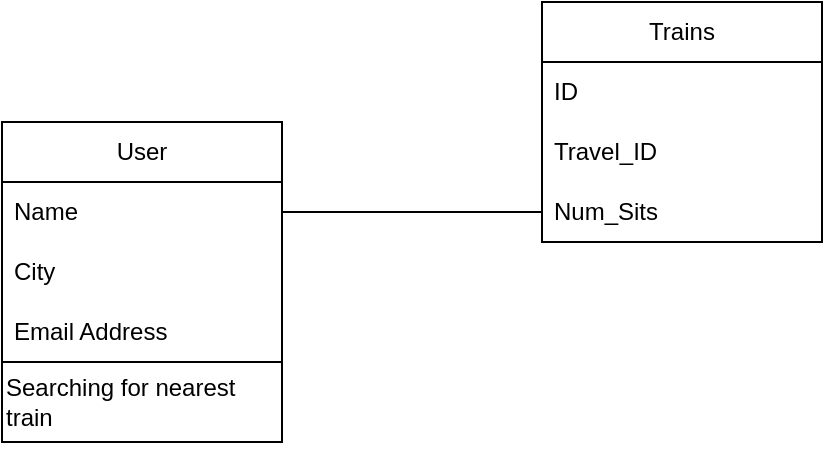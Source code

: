 <mxfile version="25.0.3">
  <diagram name="Page-1" id="4AZrSCa_-U5C89vLOR4f">
    <mxGraphModel dx="839" dy="489" grid="1" gridSize="10" guides="1" tooltips="1" connect="1" arrows="1" fold="1" page="1" pageScale="1" pageWidth="850" pageHeight="1100" math="0" shadow="0">
      <root>
        <mxCell id="0" />
        <mxCell id="1" parent="0" />
        <mxCell id="0LH8wdX0NE1h96p5luL5-2" value="User" style="swimlane;fontStyle=0;childLayout=stackLayout;horizontal=1;startSize=30;horizontalStack=0;resizeParent=1;resizeParentMax=0;resizeLast=0;collapsible=1;marginBottom=0;whiteSpace=wrap;html=1;" parent="1" vertex="1">
          <mxGeometry x="140" y="130" width="140" height="160" as="geometry" />
        </mxCell>
        <mxCell id="0LH8wdX0NE1h96p5luL5-3" value="Name" style="text;strokeColor=none;fillColor=none;align=left;verticalAlign=middle;spacingLeft=4;spacingRight=4;overflow=hidden;points=[[0,0.5],[1,0.5]];portConstraint=eastwest;rotatable=0;whiteSpace=wrap;html=1;" parent="0LH8wdX0NE1h96p5luL5-2" vertex="1">
          <mxGeometry y="30" width="140" height="30" as="geometry" />
        </mxCell>
        <mxCell id="0LH8wdX0NE1h96p5luL5-4" value="City" style="text;strokeColor=none;fillColor=none;align=left;verticalAlign=middle;spacingLeft=4;spacingRight=4;overflow=hidden;points=[[0,0.5],[1,0.5]];portConstraint=eastwest;rotatable=0;whiteSpace=wrap;html=1;" parent="0LH8wdX0NE1h96p5luL5-2" vertex="1">
          <mxGeometry y="60" width="140" height="30" as="geometry" />
        </mxCell>
        <mxCell id="0LH8wdX0NE1h96p5luL5-5" value="Email Address" style="text;strokeColor=none;fillColor=none;align=left;verticalAlign=middle;spacingLeft=4;spacingRight=4;overflow=hidden;points=[[0,0.5],[1,0.5]];portConstraint=eastwest;rotatable=0;whiteSpace=wrap;html=1;" parent="0LH8wdX0NE1h96p5luL5-2" vertex="1">
          <mxGeometry y="90" width="140" height="30" as="geometry" />
        </mxCell>
        <mxCell id="0LH8wdX0NE1h96p5luL5-7" style="edgeStyle=orthogonalEdgeStyle;rounded=0;orthogonalLoop=1;jettySize=auto;html=1;exitX=0.5;exitY=1;exitDx=0;exitDy=0;" parent="0LH8wdX0NE1h96p5luL5-2" source="0LH8wdX0NE1h96p5luL5-6" target="0LH8wdX0NE1h96p5luL5-6" edge="1">
          <mxGeometry relative="1" as="geometry" />
        </mxCell>
        <mxCell id="0LH8wdX0NE1h96p5luL5-6" value="Searching for nearest train" style="rounded=0;whiteSpace=wrap;html=1;align=left;" parent="0LH8wdX0NE1h96p5luL5-2" vertex="1">
          <mxGeometry y="120" width="140" height="40" as="geometry" />
        </mxCell>
        <mxCell id="0LH8wdX0NE1h96p5luL5-8" value="" style="endArrow=none;html=1;rounded=0;exitX=1;exitY=0.5;exitDx=0;exitDy=0;entryX=0;entryY=0.5;entryDx=0;entryDy=0;" parent="1" source="0LH8wdX0NE1h96p5luL5-3" edge="1" target="0LH8wdX0NE1h96p5luL5-12">
          <mxGeometry width="50" height="50" relative="1" as="geometry">
            <mxPoint x="400" y="380" as="sourcePoint" />
            <mxPoint x="400" y="265" as="targetPoint" />
          </mxGeometry>
        </mxCell>
        <mxCell id="0LH8wdX0NE1h96p5luL5-9" value="Trains" style="swimlane;fontStyle=0;childLayout=stackLayout;horizontal=1;startSize=30;horizontalStack=0;resizeParent=1;resizeParentMax=0;resizeLast=0;collapsible=1;marginBottom=0;whiteSpace=wrap;html=1;" parent="1" vertex="1">
          <mxGeometry x="410" y="70" width="140" height="120" as="geometry" />
        </mxCell>
        <mxCell id="0LH8wdX0NE1h96p5luL5-10" value="ID" style="text;strokeColor=none;fillColor=none;align=left;verticalAlign=middle;spacingLeft=4;spacingRight=4;overflow=hidden;points=[[0,0.5],[1,0.5]];portConstraint=eastwest;rotatable=0;whiteSpace=wrap;html=1;" parent="0LH8wdX0NE1h96p5luL5-9" vertex="1">
          <mxGeometry y="30" width="140" height="30" as="geometry" />
        </mxCell>
        <mxCell id="0LH8wdX0NE1h96p5luL5-11" value="Travel_ID" style="text;strokeColor=none;fillColor=none;align=left;verticalAlign=middle;spacingLeft=4;spacingRight=4;overflow=hidden;points=[[0,0.5],[1,0.5]];portConstraint=eastwest;rotatable=0;whiteSpace=wrap;html=1;" parent="0LH8wdX0NE1h96p5luL5-9" vertex="1">
          <mxGeometry y="60" width="140" height="30" as="geometry" />
        </mxCell>
        <mxCell id="0LH8wdX0NE1h96p5luL5-12" value="Num_Sits" style="text;strokeColor=none;fillColor=none;align=left;verticalAlign=middle;spacingLeft=4;spacingRight=4;overflow=hidden;points=[[0,0.5],[1,0.5]];portConstraint=eastwest;rotatable=0;whiteSpace=wrap;html=1;" parent="0LH8wdX0NE1h96p5luL5-9" vertex="1">
          <mxGeometry y="90" width="140" height="30" as="geometry" />
        </mxCell>
      </root>
    </mxGraphModel>
  </diagram>
</mxfile>
